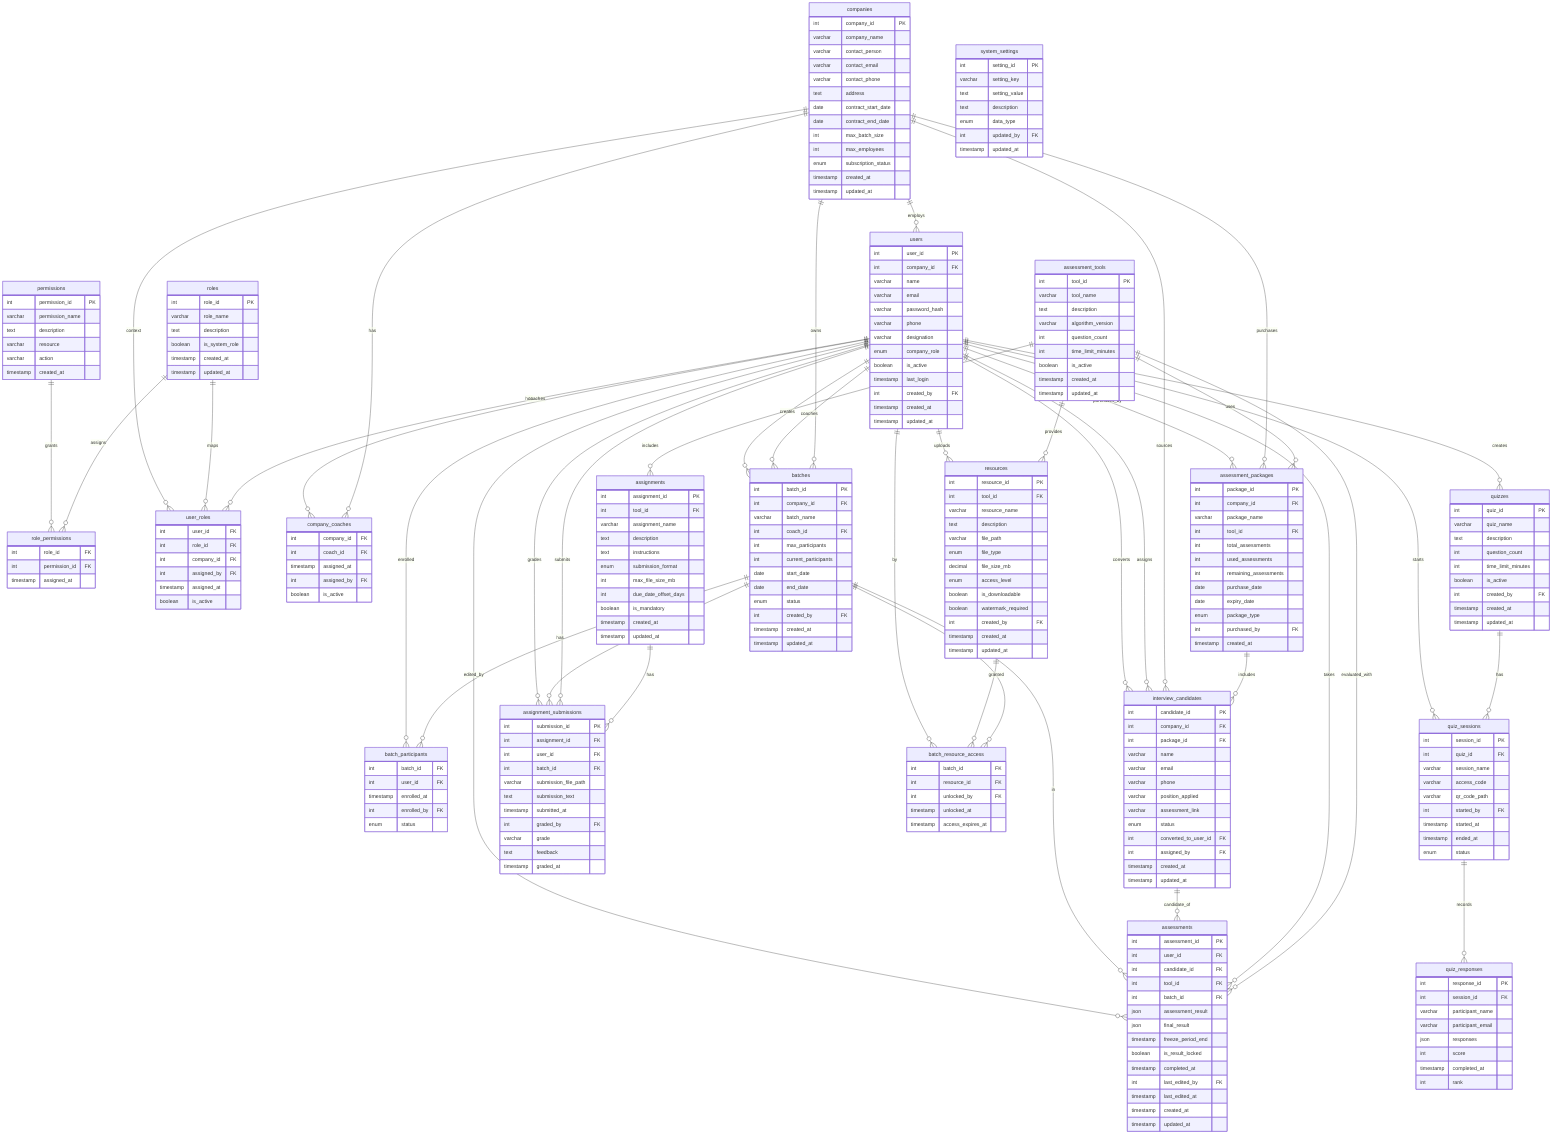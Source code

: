 erDiagram
  roles {
    int role_id PK
    varchar role_name
    text description
    boolean is_system_role
    timestamp created_at
    timestamp updated_at
  }

  permissions {
    int permission_id PK
    varchar permission_name
    text description
    varchar resource
    varchar action
    timestamp created_at
  }

  role_permissions {
    int role_id FK
    int permission_id FK
    timestamp assigned_at
  }

  companies {
    int company_id PK
    varchar company_name
    varchar contact_person
    varchar contact_email
    varchar contact_phone
    text address
    date contract_start_date
    date contract_end_date
    int max_batch_size
    int max_employees
    enum subscription_status
    timestamp created_at
    timestamp updated_at
  }

  users {
    int user_id PK
    int company_id FK
    varchar name
    varchar email
    varchar password_hash
    varchar phone
    varchar designation
    enum company_role
    boolean is_active
    timestamp last_login
    int created_by FK
    timestamp created_at
    timestamp updated_at
  }

  user_roles {
    int user_id FK
    int role_id FK
    int company_id FK
    int assigned_by FK
    timestamp assigned_at
    boolean is_active
  }

  company_coaches {
    int company_id FK
    int coach_id FK
    timestamp assigned_at
    int assigned_by FK
    boolean is_active
  }

  batches {
    int batch_id PK
    int company_id FK
    varchar batch_name
    int coach_id FK
    int max_participants
    int current_participants
    date start_date
    date end_date
    enum status
    int created_by FK
    timestamp created_at
    timestamp updated_at
  }

  batch_participants {
    int batch_id FK
    int user_id FK
    timestamp enrolled_at
    int enrolled_by FK
    enum status
  }

  assessment_tools {
    int tool_id PK
    varchar tool_name
    text description
    varchar algorithm_version
    int question_count
    int time_limit_minutes
    boolean is_active
    timestamp created_at
    timestamp updated_at
  }

  assessment_packages {
    int package_id PK
    int company_id FK
    varchar package_name
    int tool_id FK
    int total_assessments
    int used_assessments
    int remaining_assessments
    date purchase_date
    date expiry_date
    enum package_type
    int purchased_by FK
    timestamp created_at
  }

  interview_candidates {
    int candidate_id PK
    int company_id FK
    int package_id FK
    varchar name
    varchar email
    varchar phone
    varchar position_applied
    varchar assessment_link
    enum status
    int converted_to_user_id FK
    int assigned_by FK
    timestamp created_at
    timestamp updated_at
  }

  assessments {
    int assessment_id PK
    int user_id FK
    int candidate_id FK
    int tool_id FK
    int batch_id FK
    json assessment_result
    json final_result
    timestamp freeze_period_end
    boolean is_result_locked
    timestamp completed_at
    int last_edited_by FK
    timestamp last_edited_at
    timestamp created_at
    timestamp updated_at
  }

  assignments {
    int assignment_id PK
    int tool_id FK
    varchar assignment_name
    text description
    text instructions
    enum submission_format
    int max_file_size_mb
    int due_date_offset_days
    boolean is_mandatory
    timestamp created_at
    timestamp updated_at
  }

  assignment_submissions {
    int submission_id PK
    int assignment_id FK
    int user_id FK
    int batch_id FK
    varchar submission_file_path
    text submission_text
    timestamp submitted_at
    int graded_by FK
    varchar grade
    text feedback
    timestamp graded_at
  }

  resources {
    int resource_id PK
    int tool_id FK
    varchar resource_name
    text description
    varchar file_path
    enum file_type
    decimal file_size_mb
    enum access_level
    boolean is_downloadable
    boolean watermark_required
    int created_by FK
    timestamp created_at
    timestamp updated_at
  }

  batch_resource_access {
    int batch_id FK
    int resource_id FK
    int unlocked_by FK
    timestamp unlocked_at
    timestamp access_expires_at
  }

  quizzes {
    int quiz_id PK
    varchar quiz_name
    text description
    int question_count
    int time_limit_minutes
    boolean is_active
    int created_by FK
    timestamp created_at
    timestamp updated_at
  }

  quiz_sessions {
    int session_id PK
    int quiz_id FK
    varchar session_name
    varchar access_code
    varchar qr_code_path
    int started_by FK
    timestamp started_at
    timestamp ended_at
    enum status
  }

  quiz_responses {
    int response_id PK
    int session_id FK
    varchar participant_name
    varchar participant_email
    json responses
    int score
    timestamp completed_at
    int rank
  }

  system_settings {
    int setting_id PK
    varchar setting_key
    text setting_value
    text description
    enum data_type
    int updated_by FK
    timestamp updated_at
  }

  roles ||--o{ role_permissions : assigns
  permissions ||--o{ role_permissions : grants

  companies ||--o{ users : employs
  users ||--o{ user_roles : has
  roles ||--o{ user_roles : maps
  companies ||--o{ user_roles : context

  companies ||--o{ company_coaches : has
  users ||--o{ company_coaches : coaches

  companies ||--o{ batches : owns
  users ||--o{ batches : coaches
  users ||--o{ batches : creates

  batches ||--o{ batch_participants : has
  users ||--o{ batch_participants : enrolled

  assessment_tools ||--o{ assessment_packages : uses
  companies ||--o{ assessment_packages : purchases
  users ||--o{ assessment_packages : purchases_by

  assessment_packages ||--o{ interview_candidates : includes
  companies ||--o{ interview_candidates : sources
  users ||--o{ interview_candidates : assigns
  users ||--o{ interview_candidates : converts

  assessment_tools ||--o{ assessments : evaluated_with
  users ||--o{ assessments : takes
  interview_candidates ||--o{ assessments : candidate_of
  batches ||--o{ assessments : in
  users ||--o{ assessments : edited_by

  assessment_tools ||--o{ assignments : includes
  assignments ||--o{ assignment_submissions : has
  users ||--o{ assignment_submissions : submits
  batches ||--o{ assignment_submissions : context
  users ||--o{ assignment_submissions : grades

  assessment_tools ||--o{ resources : provides
  users ||--o{ resources : uploads

  batches ||--o{ batch_resource_access : unlocks
  resources ||--o{ batch_resource_access : granted
  users ||--o{ batch_resource_access : by

  users ||--o{ quizzes : creates
  quizzes ||--o{ quiz_sessions : has
  users ||--o{ quiz_sessions : starts
  quiz_sessions ||--o{ quiz_responses : records